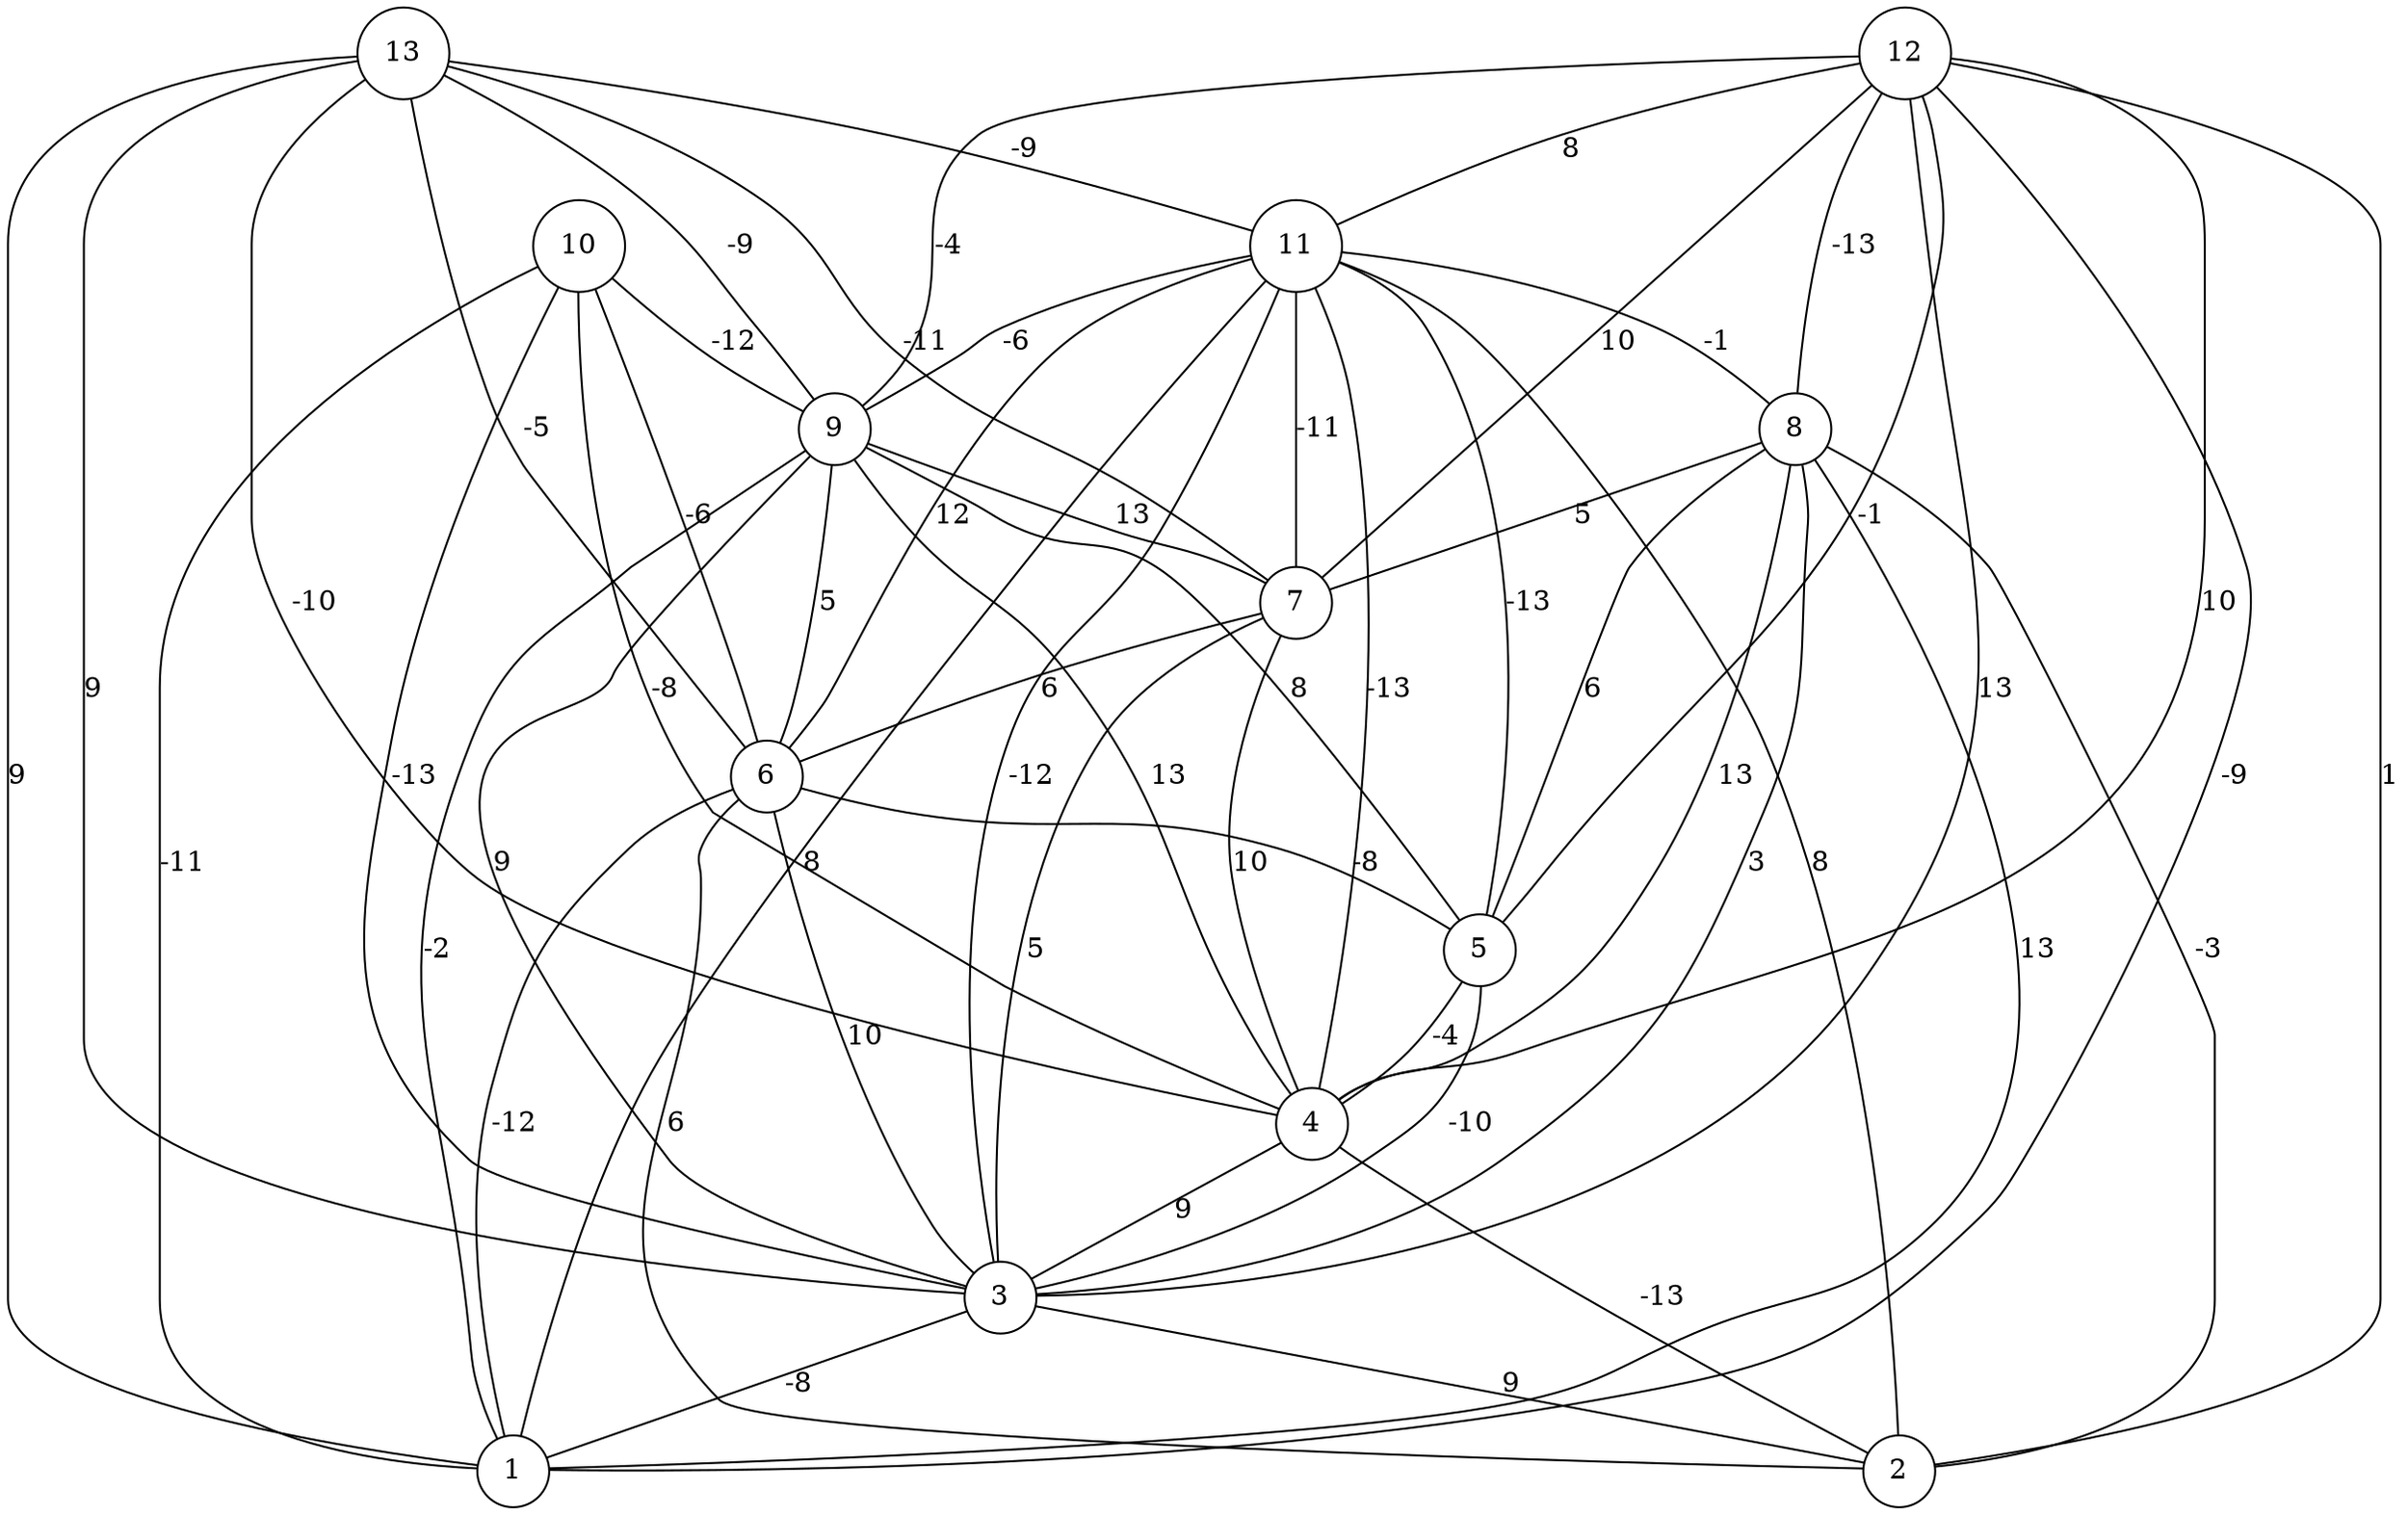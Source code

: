 graph { 
	 fontname="Helvetica,Arial,sans-serif" 
	 node [shape = circle]; 
	 13 -- 1 [label = "9"];
	 13 -- 3 [label = "9"];
	 13 -- 4 [label = "-10"];
	 13 -- 6 [label = "-5"];
	 13 -- 7 [label = "-11"];
	 13 -- 9 [label = "-9"];
	 13 -- 11 [label = "-9"];
	 12 -- 1 [label = "-9"];
	 12 -- 2 [label = "1"];
	 12 -- 3 [label = "13"];
	 12 -- 4 [label = "10"];
	 12 -- 5 [label = "-1"];
	 12 -- 7 [label = "10"];
	 12 -- 8 [label = "-13"];
	 12 -- 9 [label = "-4"];
	 12 -- 11 [label = "8"];
	 11 -- 1 [label = "8"];
	 11 -- 2 [label = "8"];
	 11 -- 3 [label = "-12"];
	 11 -- 4 [label = "-13"];
	 11 -- 5 [label = "-13"];
	 11 -- 6 [label = "12"];
	 11 -- 7 [label = "-11"];
	 11 -- 8 [label = "-1"];
	 11 -- 9 [label = "-6"];
	 10 -- 1 [label = "-11"];
	 10 -- 3 [label = "-13"];
	 10 -- 4 [label = "-8"];
	 10 -- 6 [label = "-6"];
	 10 -- 9 [label = "-12"];
	 9 -- 1 [label = "-2"];
	 9 -- 3 [label = "9"];
	 9 -- 4 [label = "13"];
	 9 -- 5 [label = "8"];
	 9 -- 6 [label = "5"];
	 9 -- 7 [label = "13"];
	 8 -- 1 [label = "13"];
	 8 -- 2 [label = "-3"];
	 8 -- 3 [label = "3"];
	 8 -- 4 [label = "13"];
	 8 -- 5 [label = "6"];
	 8 -- 7 [label = "5"];
	 7 -- 3 [label = "5"];
	 7 -- 4 [label = "10"];
	 7 -- 6 [label = "6"];
	 6 -- 1 [label = "-12"];
	 6 -- 2 [label = "6"];
	 6 -- 3 [label = "10"];
	 6 -- 5 [label = "-8"];
	 5 -- 3 [label = "-10"];
	 5 -- 4 [label = "-4"];
	 4 -- 2 [label = "-13"];
	 4 -- 3 [label = "9"];
	 3 -- 1 [label = "-8"];
	 3 -- 2 [label = "9"];
	 1;
	 2;
	 3;
	 4;
	 5;
	 6;
	 7;
	 8;
	 9;
	 10;
	 11;
	 12;
	 13;
}
